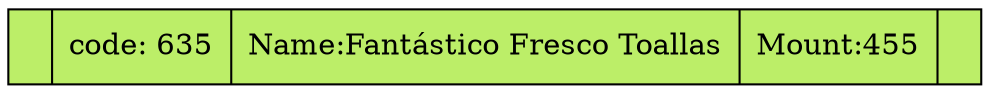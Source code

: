 digraph G{
node[shape="record"];
node0xc000490780[label="<f0> | <f1> code: 635|<f2> Name:Fantástico Fresco Toallas |<f3> Mount:455  | <f4>" style = filled, fillcolor = darkolivegreen2];
} 
